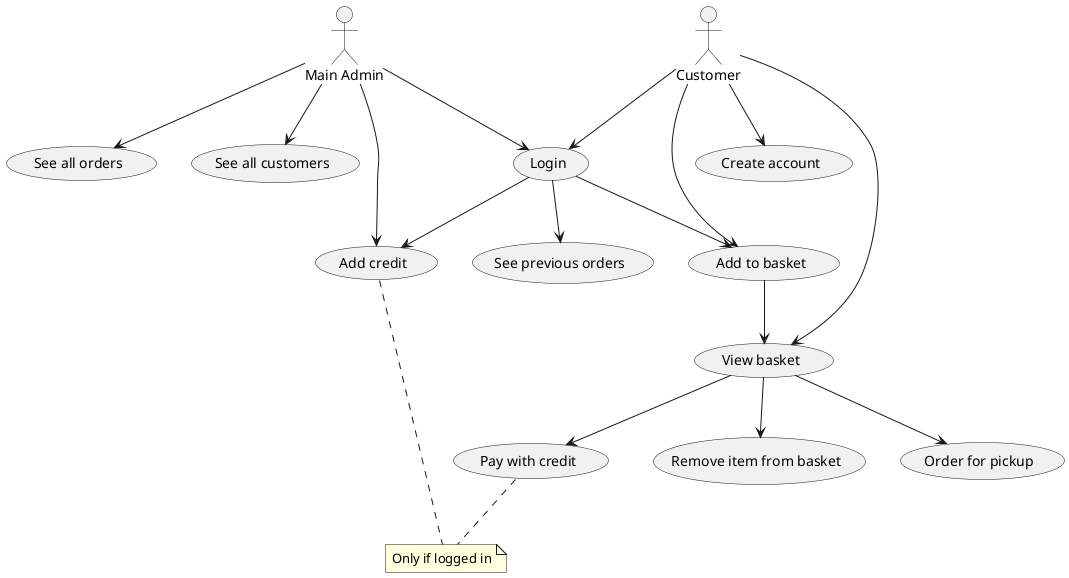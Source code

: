 @startuml
'https://plantuml.com/use-case-diagram

:Main Admin: as Admin
(Add to basket) as (Add)
(View basket) as (View)
(Order for pickup) as (Order)
(Pay with credit) as (Pay)
(Login)
(Create account) as (Account)

Customer --> (Account)
Customer --> (Login)
(Login) --> (Add)
Customer --> (Add)
Customer --> (View)
(Add) --> (View)
(View) --> (Order)
(View) --> (Pay)
(View) --> (Remove item from basket)
(Login) --> (Add credit)
(Login) --> (See previous orders)
Admin --> (Login)
Admin --> (Add credit)
Admin --> (See all orders)
Admin --> (See all customers)


note "Only if logged in" as L1
(Pay) .. L1
(Add credit) .. L1

@enduml
